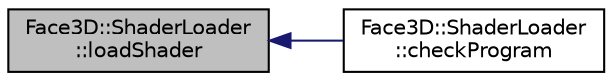digraph "Face3D::ShaderLoader::loadShader"
{
  edge [fontname="Helvetica",fontsize="10",labelfontname="Helvetica",labelfontsize="10"];
  node [fontname="Helvetica",fontsize="10",shape=record];
  rankdir="LR";
  Node1 [label="Face3D::ShaderLoader\l::loadShader",height=0.2,width=0.4,color="black", fillcolor="grey75", style="filled", fontcolor="black"];
  Node1 -> Node2 [dir="back",color="midnightblue",fontsize="10",style="solid"];
  Node2 [label="Face3D::ShaderLoader\l::checkProgram",height=0.2,width=0.4,color="black", fillcolor="white", style="filled",URL="$class_face3_d_1_1_shader_loader.html#a01cc11dfddbe0afa70ec2ebd78c7dde2"];
}

